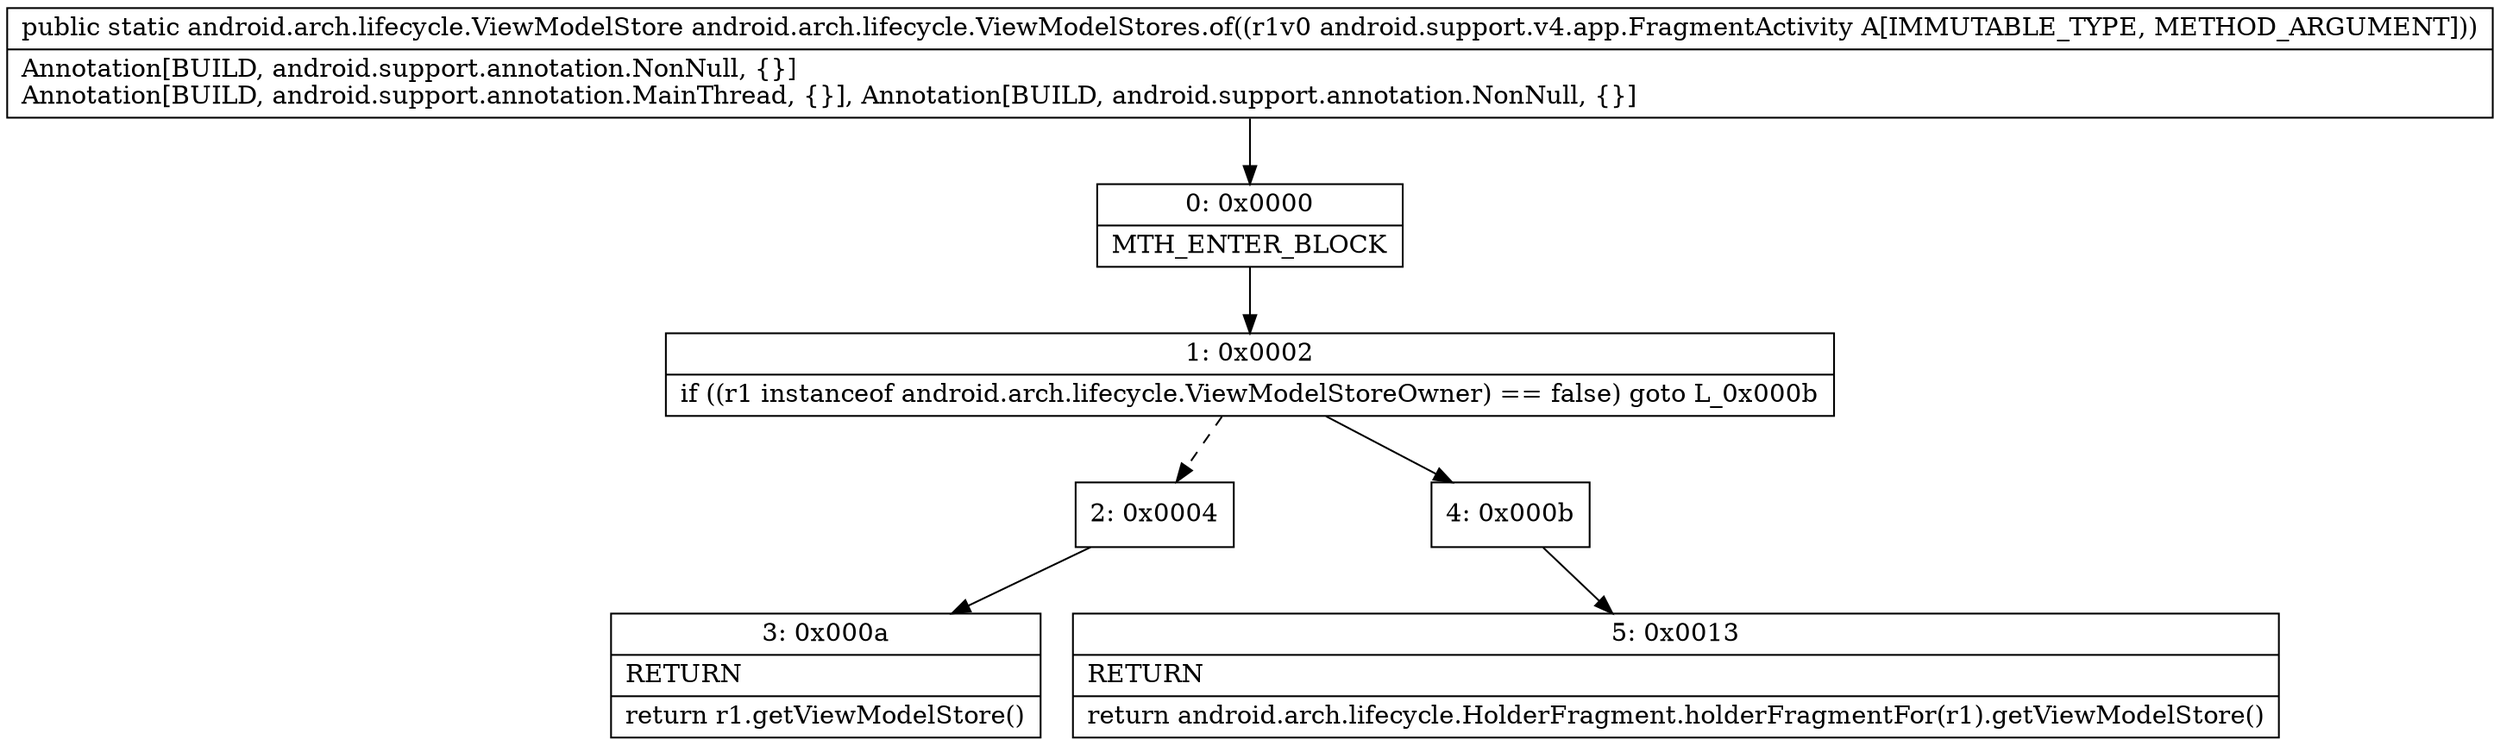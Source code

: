 digraph "CFG forandroid.arch.lifecycle.ViewModelStores.of(Landroid\/support\/v4\/app\/FragmentActivity;)Landroid\/arch\/lifecycle\/ViewModelStore;" {
Node_0 [shape=record,label="{0\:\ 0x0000|MTH_ENTER_BLOCK\l}"];
Node_1 [shape=record,label="{1\:\ 0x0002|if ((r1 instanceof android.arch.lifecycle.ViewModelStoreOwner) == false) goto L_0x000b\l}"];
Node_2 [shape=record,label="{2\:\ 0x0004}"];
Node_3 [shape=record,label="{3\:\ 0x000a|RETURN\l|return r1.getViewModelStore()\l}"];
Node_4 [shape=record,label="{4\:\ 0x000b}"];
Node_5 [shape=record,label="{5\:\ 0x0013|RETURN\l|return android.arch.lifecycle.HolderFragment.holderFragmentFor(r1).getViewModelStore()\l}"];
MethodNode[shape=record,label="{public static android.arch.lifecycle.ViewModelStore android.arch.lifecycle.ViewModelStores.of((r1v0 android.support.v4.app.FragmentActivity A[IMMUTABLE_TYPE, METHOD_ARGUMENT]))  | Annotation[BUILD, android.support.annotation.NonNull, \{\}]\lAnnotation[BUILD, android.support.annotation.MainThread, \{\}], Annotation[BUILD, android.support.annotation.NonNull, \{\}]\l}"];
MethodNode -> Node_0;
Node_0 -> Node_1;
Node_1 -> Node_2[style=dashed];
Node_1 -> Node_4;
Node_2 -> Node_3;
Node_4 -> Node_5;
}

